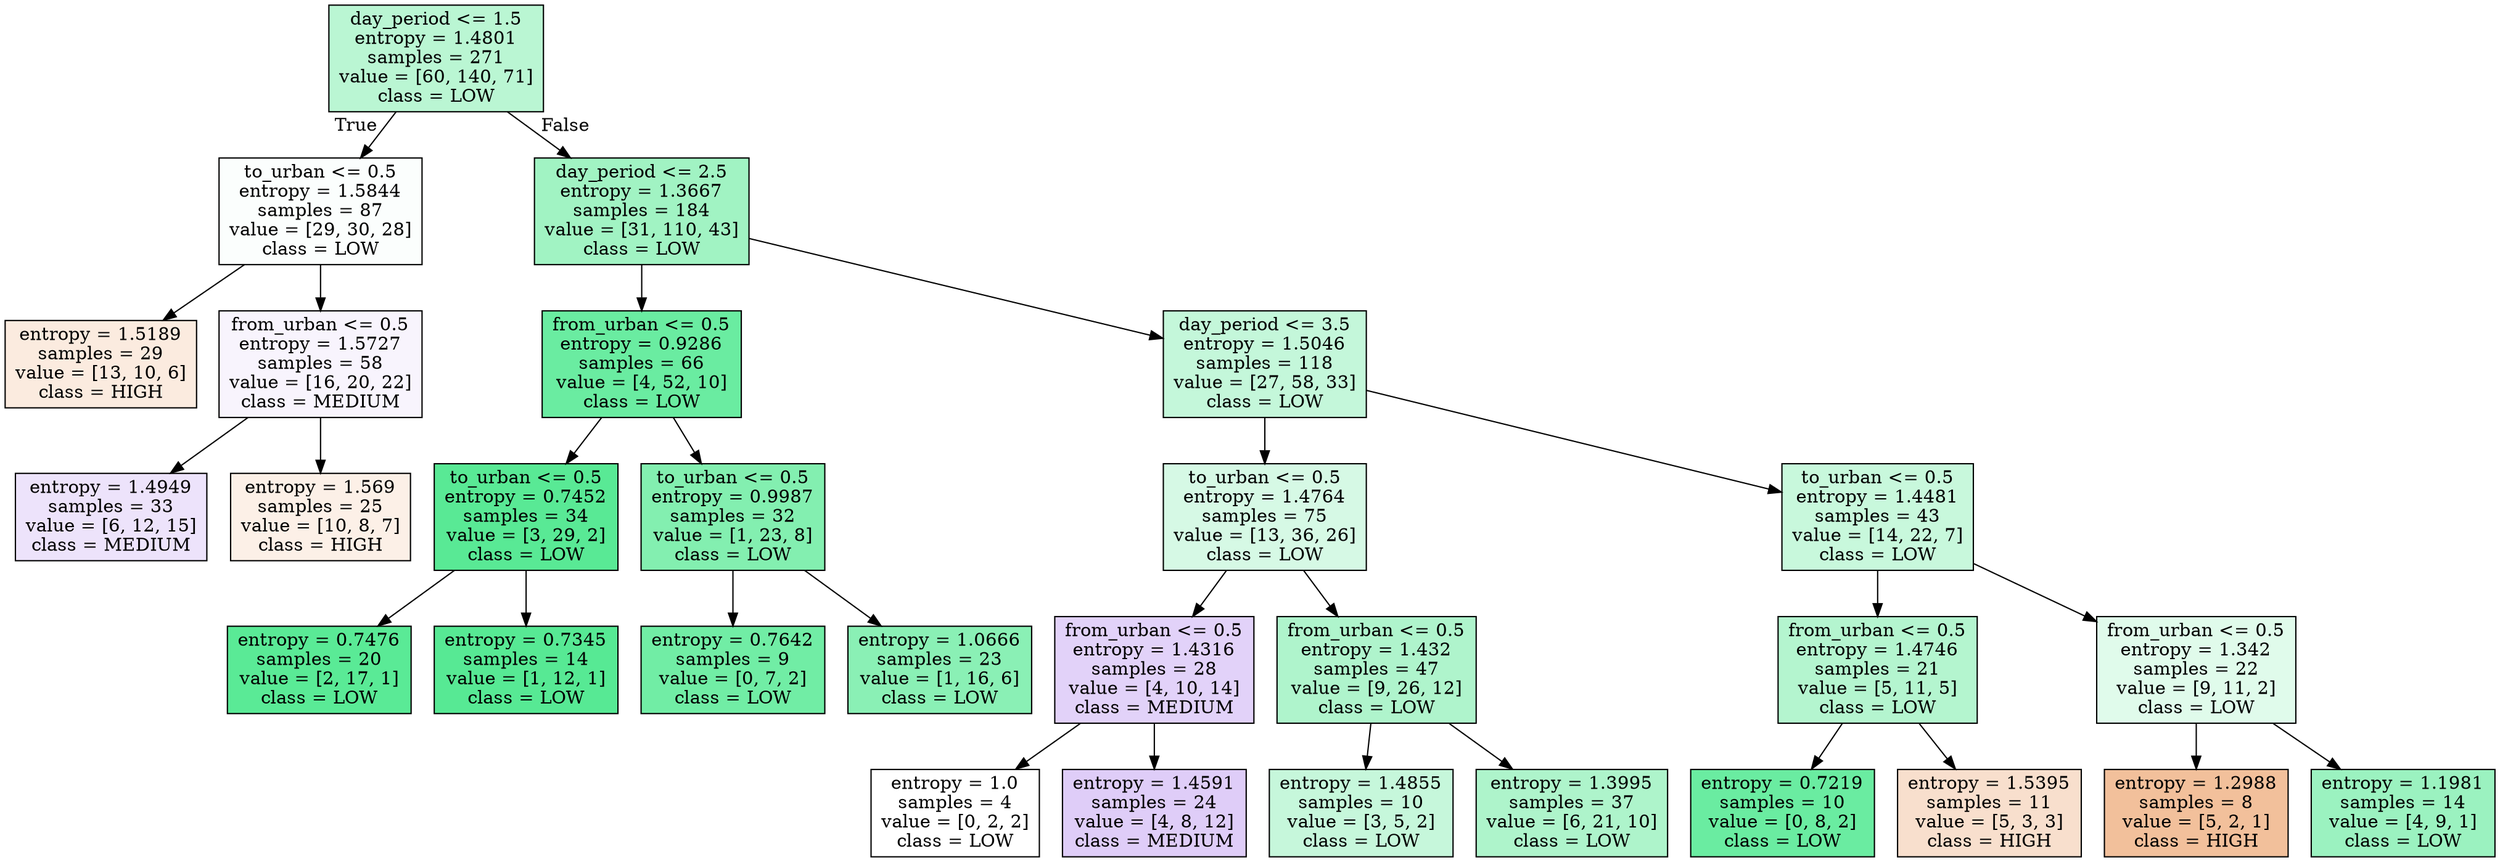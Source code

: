 digraph Tree {
node [shape=box, style="filled", color="black"] ;
0 [label="day_period <= 1.5\nentropy = 1.4801\nsamples = 271\nvalue = [60, 140, 71]\nclass = LOW", fillcolor="#39e58158"] ;
1 [label="to_urban <= 0.5\nentropy = 1.5844\nsamples = 87\nvalue = [29, 30, 28]\nclass = LOW", fillcolor="#39e58104"] ;
0 -> 1 [labeldistance=2.5, labelangle=45, headlabel="True"] ;
2 [label="entropy = 1.5189\nsamples = 29\nvalue = [13, 10, 6]\nclass = HIGH", fillcolor="#e5813928"] ;
1 -> 2 ;
3 [label="from_urban <= 0.5\nentropy = 1.5727\nsamples = 58\nvalue = [16, 20, 22]\nclass = MEDIUM", fillcolor="#8139e50d"] ;
1 -> 3 ;
4 [label="entropy = 1.4949\nsamples = 33\nvalue = [6, 12, 15]\nclass = MEDIUM", fillcolor="#8139e524"] ;
3 -> 4 ;
5 [label="entropy = 1.569\nsamples = 25\nvalue = [10, 8, 7]\nclass = HIGH", fillcolor="#e581391e"] ;
3 -> 5 ;
6 [label="day_period <= 2.5\nentropy = 1.3667\nsamples = 184\nvalue = [31, 110, 43]\nclass = LOW", fillcolor="#39e58179"] ;
0 -> 6 [labeldistance=2.5, labelangle=-45, headlabel="False"] ;
7 [label="from_urban <= 0.5\nentropy = 0.9286\nsamples = 66\nvalue = [4, 52, 10]\nclass = LOW", fillcolor="#39e581bf"] ;
6 -> 7 ;
8 [label="to_urban <= 0.5\nentropy = 0.7452\nsamples = 34\nvalue = [3, 29, 2]\nclass = LOW", fillcolor="#39e581d6"] ;
7 -> 8 ;
9 [label="entropy = 0.7476\nsamples = 20\nvalue = [2, 17, 1]\nclass = LOW", fillcolor="#39e581d4"] ;
8 -> 9 ;
10 [label="entropy = 0.7345\nsamples = 14\nvalue = [1, 12, 1]\nclass = LOW", fillcolor="#39e581d8"] ;
8 -> 10 ;
11 [label="to_urban <= 0.5\nentropy = 0.9987\nsamples = 32\nvalue = [1, 23, 8]\nclass = LOW", fillcolor="#39e5819f"] ;
7 -> 11 ;
12 [label="entropy = 0.7642\nsamples = 9\nvalue = [0, 7, 2]\nclass = LOW", fillcolor="#39e581b6"] ;
11 -> 12 ;
13 [label="entropy = 1.0666\nsamples = 23\nvalue = [1, 16, 6]\nclass = LOW", fillcolor="#39e58196"] ;
11 -> 13 ;
14 [label="day_period <= 3.5\nentropy = 1.5046\nsamples = 118\nvalue = [27, 58, 33]\nclass = LOW", fillcolor="#39e5814b"] ;
6 -> 14 ;
15 [label="to_urban <= 0.5\nentropy = 1.4764\nsamples = 75\nvalue = [13, 36, 26]\nclass = LOW", fillcolor="#39e58134"] ;
14 -> 15 ;
16 [label="from_urban <= 0.5\nentropy = 1.4316\nsamples = 28\nvalue = [4, 10, 14]\nclass = MEDIUM", fillcolor="#8139e539"] ;
15 -> 16 ;
17 [label="entropy = 1.0\nsamples = 4\nvalue = [0, 2, 2]\nclass = LOW", fillcolor="#39e58100"] ;
16 -> 17 ;
18 [label="entropy = 1.4591\nsamples = 24\nvalue = [4, 8, 12]\nclass = MEDIUM", fillcolor="#8139e540"] ;
16 -> 18 ;
19 [label="from_urban <= 0.5\nentropy = 1.432\nsamples = 47\nvalue = [9, 26, 12]\nclass = LOW", fillcolor="#39e58166"] ;
15 -> 19 ;
20 [label="entropy = 1.4855\nsamples = 10\nvalue = [3, 5, 2]\nclass = LOW", fillcolor="#39e58149"] ;
19 -> 20 ;
21 [label="entropy = 1.3995\nsamples = 37\nvalue = [6, 21, 10]\nclass = LOW", fillcolor="#39e58168"] ;
19 -> 21 ;
22 [label="to_urban <= 0.5\nentropy = 1.4481\nsamples = 43\nvalue = [14, 22, 7]\nclass = LOW", fillcolor="#39e58146"] ;
14 -> 22 ;
23 [label="from_urban <= 0.5\nentropy = 1.4746\nsamples = 21\nvalue = [5, 11, 5]\nclass = LOW", fillcolor="#39e58160"] ;
22 -> 23 ;
24 [label="entropy = 0.7219\nsamples = 10\nvalue = [0, 8, 2]\nclass = LOW", fillcolor="#39e581bf"] ;
23 -> 24 ;
25 [label="entropy = 1.5395\nsamples = 11\nvalue = [5, 3, 3]\nclass = HIGH", fillcolor="#e5813940"] ;
23 -> 25 ;
26 [label="from_urban <= 0.5\nentropy = 1.342\nsamples = 22\nvalue = [9, 11, 2]\nclass = LOW", fillcolor="#39e58127"] ;
22 -> 26 ;
27 [label="entropy = 1.2988\nsamples = 8\nvalue = [5, 2, 1]\nclass = HIGH", fillcolor="#e5813980"] ;
26 -> 27 ;
28 [label="entropy = 1.1981\nsamples = 14\nvalue = [4, 9, 1]\nclass = LOW", fillcolor="#39e58180"] ;
26 -> 28 ;
}